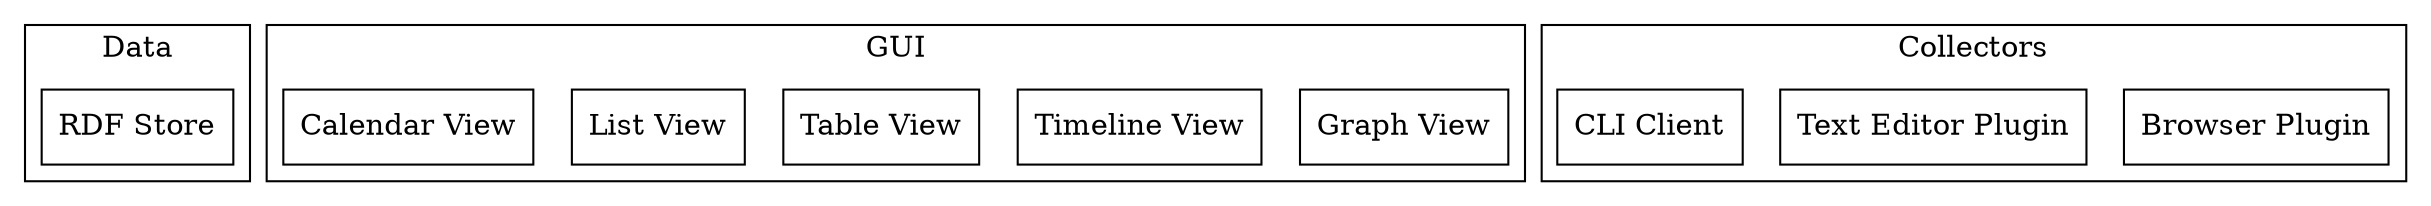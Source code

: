 digraph G {
  node [shape=box];
  subgraph cluster_storage {
      
      label = "Data";
      "RDF Store"
  }

  subgraph cluster_gui {
      rankdir=TB;

      label = "GUI";
      "Graph View"
      "Timeline View"
      "Table View"
      "List View"
      "Calendar View"
  }

  subgraph cluster_collectors {
    label = "Collectors";
    "Browser Plugin"
    "Text Editor Plugin"
    "CLI Client"
  }
  

}